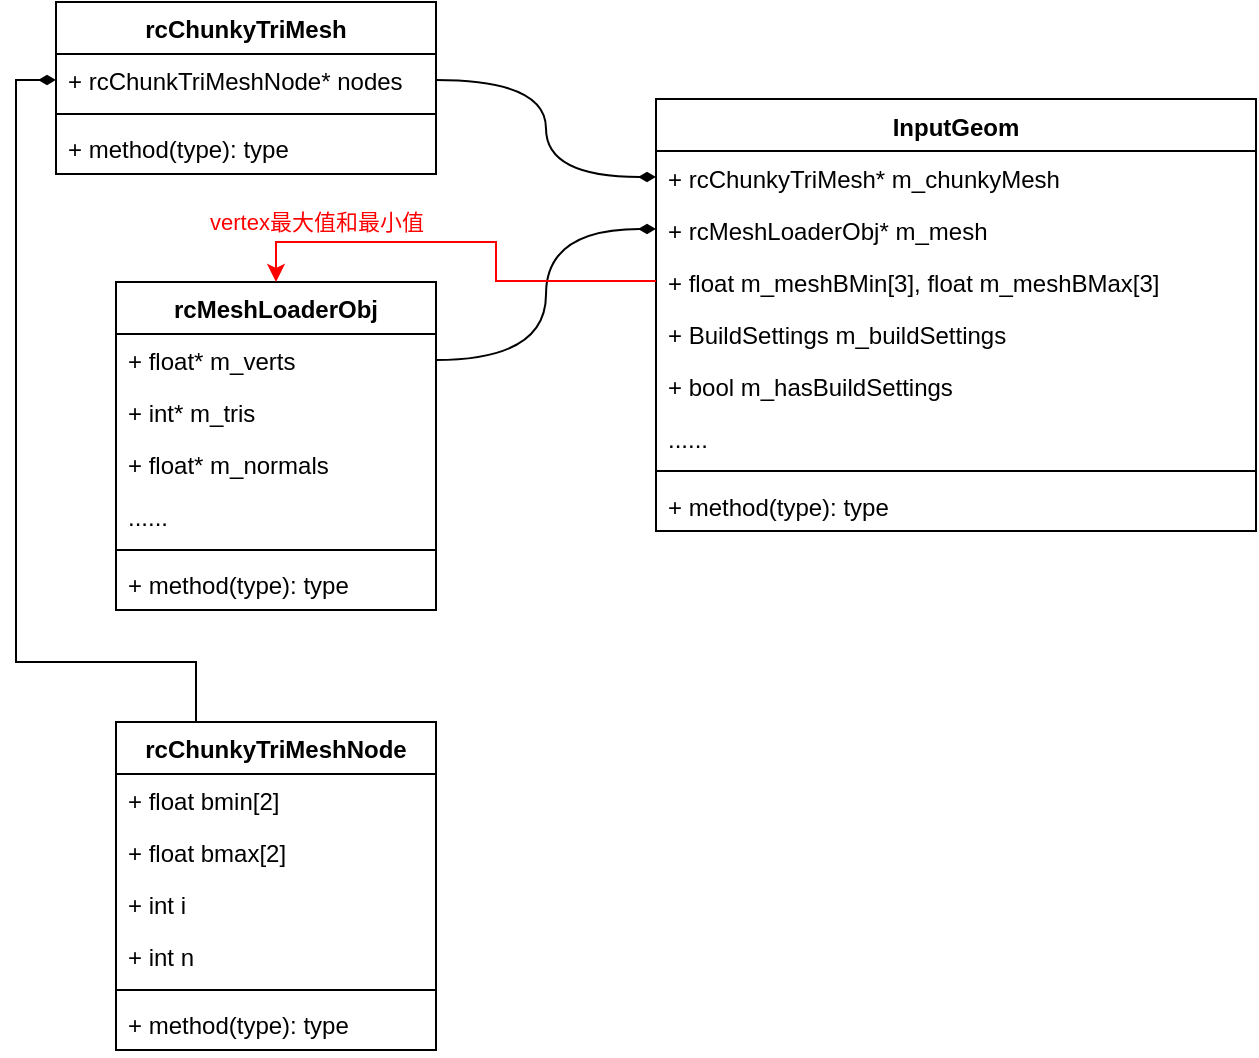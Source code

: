 <mxfile version="23.1.0" type="device">
  <diagram id="C5RBs43oDa-KdzZeNtuy" name="Page-1">
    <mxGraphModel dx="2261" dy="746" grid="1" gridSize="10" guides="1" tooltips="1" connect="1" arrows="1" fold="1" page="1" pageScale="1" pageWidth="827" pageHeight="1169" math="0" shadow="0">
      <root>
        <mxCell id="WIyWlLk6GJQsqaUBKTNV-0" />
        <mxCell id="WIyWlLk6GJQsqaUBKTNV-1" parent="WIyWlLk6GJQsqaUBKTNV-0" />
        <mxCell id="rYkQZGVnF_-kn9Wo8pZ4-0" value="InputGeom" style="swimlane;fontStyle=1;align=center;verticalAlign=top;childLayout=stackLayout;horizontal=1;startSize=26;horizontalStack=0;resizeParent=1;resizeParentMax=0;resizeLast=0;collapsible=1;marginBottom=0;whiteSpace=wrap;html=1;" parent="WIyWlLk6GJQsqaUBKTNV-1" vertex="1">
          <mxGeometry x="-440" y="108.5" width="300" height="216" as="geometry" />
        </mxCell>
        <mxCell id="rYkQZGVnF_-kn9Wo8pZ4-1" value="+ rcChunkyTriMesh* m_chunkyMesh" style="text;strokeColor=none;fillColor=none;align=left;verticalAlign=top;spacingLeft=4;spacingRight=4;overflow=hidden;rotatable=0;points=[[0,0.5],[1,0.5]];portConstraint=eastwest;whiteSpace=wrap;html=1;" parent="rYkQZGVnF_-kn9Wo8pZ4-0" vertex="1">
          <mxGeometry y="26" width="300" height="26" as="geometry" />
        </mxCell>
        <mxCell id="rYkQZGVnF_-kn9Wo8pZ4-2" value="+ rcMeshLoaderObj* m_mesh" style="text;strokeColor=none;fillColor=none;align=left;verticalAlign=top;spacingLeft=4;spacingRight=4;overflow=hidden;rotatable=0;points=[[0,0.5],[1,0.5]];portConstraint=eastwest;whiteSpace=wrap;html=1;" parent="rYkQZGVnF_-kn9Wo8pZ4-0" vertex="1">
          <mxGeometry y="52" width="300" height="26" as="geometry" />
        </mxCell>
        <mxCell id="rYkQZGVnF_-kn9Wo8pZ4-3" value="+ float m_meshBMin[3], float m_meshBMax[3]" style="text;strokeColor=none;fillColor=none;align=left;verticalAlign=top;spacingLeft=4;spacingRight=4;overflow=hidden;rotatable=0;points=[[0,0.5],[1,0.5]];portConstraint=eastwest;whiteSpace=wrap;html=1;" parent="rYkQZGVnF_-kn9Wo8pZ4-0" vertex="1">
          <mxGeometry y="78" width="300" height="26" as="geometry" />
        </mxCell>
        <mxCell id="rYkQZGVnF_-kn9Wo8pZ4-4" value="+ BuildSettings m_buildSettings" style="text;strokeColor=none;fillColor=none;align=left;verticalAlign=top;spacingLeft=4;spacingRight=4;overflow=hidden;rotatable=0;points=[[0,0.5],[1,0.5]];portConstraint=eastwest;whiteSpace=wrap;html=1;" parent="rYkQZGVnF_-kn9Wo8pZ4-0" vertex="1">
          <mxGeometry y="104" width="300" height="26" as="geometry" />
        </mxCell>
        <mxCell id="rYkQZGVnF_-kn9Wo8pZ4-5" value="+ bool m_hasBuildSettings" style="text;strokeColor=none;fillColor=none;align=left;verticalAlign=top;spacingLeft=4;spacingRight=4;overflow=hidden;rotatable=0;points=[[0,0.5],[1,0.5]];portConstraint=eastwest;whiteSpace=wrap;html=1;" parent="rYkQZGVnF_-kn9Wo8pZ4-0" vertex="1">
          <mxGeometry y="130" width="300" height="26" as="geometry" />
        </mxCell>
        <mxCell id="rYkQZGVnF_-kn9Wo8pZ4-6" value="......" style="text;strokeColor=none;fillColor=none;align=left;verticalAlign=top;spacingLeft=4;spacingRight=4;overflow=hidden;rotatable=0;points=[[0,0.5],[1,0.5]];portConstraint=eastwest;whiteSpace=wrap;html=1;" parent="rYkQZGVnF_-kn9Wo8pZ4-0" vertex="1">
          <mxGeometry y="156" width="300" height="26" as="geometry" />
        </mxCell>
        <mxCell id="rYkQZGVnF_-kn9Wo8pZ4-7" value="" style="line;strokeWidth=1;fillColor=none;align=left;verticalAlign=middle;spacingTop=-1;spacingLeft=3;spacingRight=3;rotatable=0;labelPosition=right;points=[];portConstraint=eastwest;strokeColor=inherit;" parent="rYkQZGVnF_-kn9Wo8pZ4-0" vertex="1">
          <mxGeometry y="182" width="300" height="8" as="geometry" />
        </mxCell>
        <mxCell id="rYkQZGVnF_-kn9Wo8pZ4-8" value="+ method(type): type" style="text;strokeColor=none;fillColor=none;align=left;verticalAlign=top;spacingLeft=4;spacingRight=4;overflow=hidden;rotatable=0;points=[[0,0.5],[1,0.5]];portConstraint=eastwest;whiteSpace=wrap;html=1;" parent="rYkQZGVnF_-kn9Wo8pZ4-0" vertex="1">
          <mxGeometry y="190" width="300" height="26" as="geometry" />
        </mxCell>
        <mxCell id="rYkQZGVnF_-kn9Wo8pZ4-9" value="rcMeshLoaderObj" style="swimlane;fontStyle=1;align=center;verticalAlign=top;childLayout=stackLayout;horizontal=1;startSize=26;horizontalStack=0;resizeParent=1;resizeParentMax=0;resizeLast=0;collapsible=1;marginBottom=0;whiteSpace=wrap;html=1;" parent="WIyWlLk6GJQsqaUBKTNV-1" vertex="1">
          <mxGeometry x="-710" y="200" width="160" height="164" as="geometry" />
        </mxCell>
        <mxCell id="rYkQZGVnF_-kn9Wo8pZ4-10" value="+ float* m_verts" style="text;strokeColor=none;fillColor=none;align=left;verticalAlign=top;spacingLeft=4;spacingRight=4;overflow=hidden;rotatable=0;points=[[0,0.5],[1,0.5]];portConstraint=eastwest;whiteSpace=wrap;html=1;" parent="rYkQZGVnF_-kn9Wo8pZ4-9" vertex="1">
          <mxGeometry y="26" width="160" height="26" as="geometry" />
        </mxCell>
        <mxCell id="rYkQZGVnF_-kn9Wo8pZ4-14" value="+ int* m_tris" style="text;strokeColor=none;fillColor=none;align=left;verticalAlign=top;spacingLeft=4;spacingRight=4;overflow=hidden;rotatable=0;points=[[0,0.5],[1,0.5]];portConstraint=eastwest;whiteSpace=wrap;html=1;" parent="rYkQZGVnF_-kn9Wo8pZ4-9" vertex="1">
          <mxGeometry y="52" width="160" height="26" as="geometry" />
        </mxCell>
        <mxCell id="rYkQZGVnF_-kn9Wo8pZ4-15" value="+ float* m_normals" style="text;strokeColor=none;fillColor=none;align=left;verticalAlign=top;spacingLeft=4;spacingRight=4;overflow=hidden;rotatable=0;points=[[0,0.5],[1,0.5]];portConstraint=eastwest;whiteSpace=wrap;html=1;" parent="rYkQZGVnF_-kn9Wo8pZ4-9" vertex="1">
          <mxGeometry y="78" width="160" height="26" as="geometry" />
        </mxCell>
        <mxCell id="rYkQZGVnF_-kn9Wo8pZ4-16" value="......" style="text;strokeColor=none;fillColor=none;align=left;verticalAlign=top;spacingLeft=4;spacingRight=4;overflow=hidden;rotatable=0;points=[[0,0.5],[1,0.5]];portConstraint=eastwest;whiteSpace=wrap;html=1;" parent="rYkQZGVnF_-kn9Wo8pZ4-9" vertex="1">
          <mxGeometry y="104" width="160" height="26" as="geometry" />
        </mxCell>
        <mxCell id="rYkQZGVnF_-kn9Wo8pZ4-11" value="" style="line;strokeWidth=1;fillColor=none;align=left;verticalAlign=middle;spacingTop=-1;spacingLeft=3;spacingRight=3;rotatable=0;labelPosition=right;points=[];portConstraint=eastwest;strokeColor=inherit;" parent="rYkQZGVnF_-kn9Wo8pZ4-9" vertex="1">
          <mxGeometry y="130" width="160" height="8" as="geometry" />
        </mxCell>
        <mxCell id="rYkQZGVnF_-kn9Wo8pZ4-12" value="+ method(type): type" style="text;strokeColor=none;fillColor=none;align=left;verticalAlign=top;spacingLeft=4;spacingRight=4;overflow=hidden;rotatable=0;points=[[0,0.5],[1,0.5]];portConstraint=eastwest;whiteSpace=wrap;html=1;" parent="rYkQZGVnF_-kn9Wo8pZ4-9" vertex="1">
          <mxGeometry y="138" width="160" height="26" as="geometry" />
        </mxCell>
        <mxCell id="rYkQZGVnF_-kn9Wo8pZ4-13" style="edgeStyle=orthogonalEdgeStyle;rounded=0;orthogonalLoop=1;jettySize=auto;html=1;exitX=1;exitY=0.5;exitDx=0;exitDy=0;entryX=0;entryY=0.5;entryDx=0;entryDy=0;endArrow=diamondThin;endFill=1;curved=1;" parent="WIyWlLk6GJQsqaUBKTNV-1" source="rYkQZGVnF_-kn9Wo8pZ4-10" target="rYkQZGVnF_-kn9Wo8pZ4-2" edge="1">
          <mxGeometry relative="1" as="geometry" />
        </mxCell>
        <mxCell id="rYkQZGVnF_-kn9Wo8pZ4-17" value="rcChunkyTriMesh" style="swimlane;fontStyle=1;align=center;verticalAlign=top;childLayout=stackLayout;horizontal=1;startSize=26;horizontalStack=0;resizeParent=1;resizeParentMax=0;resizeLast=0;collapsible=1;marginBottom=0;whiteSpace=wrap;html=1;" parent="WIyWlLk6GJQsqaUBKTNV-1" vertex="1">
          <mxGeometry x="-740" y="60" width="190" height="86" as="geometry" />
        </mxCell>
        <mxCell id="rYkQZGVnF_-kn9Wo8pZ4-18" value="+ rcChunkTriMeshNode* nodes" style="text;strokeColor=none;fillColor=none;align=left;verticalAlign=top;spacingLeft=4;spacingRight=4;overflow=hidden;rotatable=0;points=[[0,0.5],[1,0.5]];portConstraint=eastwest;whiteSpace=wrap;html=1;" parent="rYkQZGVnF_-kn9Wo8pZ4-17" vertex="1">
          <mxGeometry y="26" width="190" height="26" as="geometry" />
        </mxCell>
        <mxCell id="rYkQZGVnF_-kn9Wo8pZ4-19" value="" style="line;strokeWidth=1;fillColor=none;align=left;verticalAlign=middle;spacingTop=-1;spacingLeft=3;spacingRight=3;rotatable=0;labelPosition=right;points=[];portConstraint=eastwest;strokeColor=inherit;" parent="rYkQZGVnF_-kn9Wo8pZ4-17" vertex="1">
          <mxGeometry y="52" width="190" height="8" as="geometry" />
        </mxCell>
        <mxCell id="rYkQZGVnF_-kn9Wo8pZ4-20" value="+ method(type): type" style="text;strokeColor=none;fillColor=none;align=left;verticalAlign=top;spacingLeft=4;spacingRight=4;overflow=hidden;rotatable=0;points=[[0,0.5],[1,0.5]];portConstraint=eastwest;whiteSpace=wrap;html=1;" parent="rYkQZGVnF_-kn9Wo8pZ4-17" vertex="1">
          <mxGeometry y="60" width="190" height="26" as="geometry" />
        </mxCell>
        <mxCell id="rYkQZGVnF_-kn9Wo8pZ4-21" style="edgeStyle=orthogonalEdgeStyle;rounded=0;orthogonalLoop=1;jettySize=auto;html=1;entryX=0;entryY=0.5;entryDx=0;entryDy=0;endArrow=diamondThin;endFill=1;curved=1;" parent="WIyWlLk6GJQsqaUBKTNV-1" source="rYkQZGVnF_-kn9Wo8pZ4-18" target="rYkQZGVnF_-kn9Wo8pZ4-1" edge="1">
          <mxGeometry relative="1" as="geometry" />
        </mxCell>
        <mxCell id="rYkQZGVnF_-kn9Wo8pZ4-22" value="vertex最大值和最小值" style="edgeStyle=orthogonalEdgeStyle;rounded=0;orthogonalLoop=1;jettySize=auto;html=1;entryX=0.5;entryY=0;entryDx=0;entryDy=0;fillColor=#f8cecc;strokeColor=#FF0000;fontColor=#FF0000;" parent="WIyWlLk6GJQsqaUBKTNV-1" source="rYkQZGVnF_-kn9Wo8pZ4-3" target="rYkQZGVnF_-kn9Wo8pZ4-9" edge="1">
          <mxGeometry x="0.651" y="-10" relative="1" as="geometry">
            <Array as="points">
              <mxPoint x="-520" y="200" />
              <mxPoint x="-520" y="180" />
              <mxPoint x="-630" y="180" />
            </Array>
            <mxPoint as="offset" />
          </mxGeometry>
        </mxCell>
        <mxCell id="JU7-6vfhjsVpD1IsEfYM-8" style="edgeStyle=orthogonalEdgeStyle;rounded=0;orthogonalLoop=1;jettySize=auto;html=1;exitX=0.25;exitY=0;exitDx=0;exitDy=0;entryX=0;entryY=0.5;entryDx=0;entryDy=0;endArrow=diamondThin;endFill=1;" edge="1" parent="WIyWlLk6GJQsqaUBKTNV-1" source="JU7-6vfhjsVpD1IsEfYM-0" target="rYkQZGVnF_-kn9Wo8pZ4-18">
          <mxGeometry relative="1" as="geometry">
            <Array as="points">
              <mxPoint x="-670" y="390" />
              <mxPoint x="-760" y="390" />
              <mxPoint x="-760" y="99" />
            </Array>
          </mxGeometry>
        </mxCell>
        <mxCell id="JU7-6vfhjsVpD1IsEfYM-0" value="rcChunkyTriMeshNode" style="swimlane;fontStyle=1;align=center;verticalAlign=top;childLayout=stackLayout;horizontal=1;startSize=26;horizontalStack=0;resizeParent=1;resizeParentMax=0;resizeLast=0;collapsible=1;marginBottom=0;whiteSpace=wrap;html=1;" vertex="1" parent="WIyWlLk6GJQsqaUBKTNV-1">
          <mxGeometry x="-710" y="420" width="160" height="164" as="geometry" />
        </mxCell>
        <mxCell id="JU7-6vfhjsVpD1IsEfYM-1" value="+ float bmin[2]" style="text;strokeColor=none;fillColor=none;align=left;verticalAlign=top;spacingLeft=4;spacingRight=4;overflow=hidden;rotatable=0;points=[[0,0.5],[1,0.5]];portConstraint=eastwest;whiteSpace=wrap;html=1;" vertex="1" parent="JU7-6vfhjsVpD1IsEfYM-0">
          <mxGeometry y="26" width="160" height="26" as="geometry" />
        </mxCell>
        <mxCell id="JU7-6vfhjsVpD1IsEfYM-5" value="+ float bmax[2]" style="text;strokeColor=none;fillColor=none;align=left;verticalAlign=top;spacingLeft=4;spacingRight=4;overflow=hidden;rotatable=0;points=[[0,0.5],[1,0.5]];portConstraint=eastwest;whiteSpace=wrap;html=1;" vertex="1" parent="JU7-6vfhjsVpD1IsEfYM-0">
          <mxGeometry y="52" width="160" height="26" as="geometry" />
        </mxCell>
        <mxCell id="JU7-6vfhjsVpD1IsEfYM-6" value="+ int i" style="text;strokeColor=none;fillColor=none;align=left;verticalAlign=top;spacingLeft=4;spacingRight=4;overflow=hidden;rotatable=0;points=[[0,0.5],[1,0.5]];portConstraint=eastwest;whiteSpace=wrap;html=1;" vertex="1" parent="JU7-6vfhjsVpD1IsEfYM-0">
          <mxGeometry y="78" width="160" height="26" as="geometry" />
        </mxCell>
        <mxCell id="JU7-6vfhjsVpD1IsEfYM-7" value="+ int n" style="text;strokeColor=none;fillColor=none;align=left;verticalAlign=top;spacingLeft=4;spacingRight=4;overflow=hidden;rotatable=0;points=[[0,0.5],[1,0.5]];portConstraint=eastwest;whiteSpace=wrap;html=1;" vertex="1" parent="JU7-6vfhjsVpD1IsEfYM-0">
          <mxGeometry y="104" width="160" height="26" as="geometry" />
        </mxCell>
        <mxCell id="JU7-6vfhjsVpD1IsEfYM-2" value="" style="line;strokeWidth=1;fillColor=none;align=left;verticalAlign=middle;spacingTop=-1;spacingLeft=3;spacingRight=3;rotatable=0;labelPosition=right;points=[];portConstraint=eastwest;strokeColor=inherit;" vertex="1" parent="JU7-6vfhjsVpD1IsEfYM-0">
          <mxGeometry y="130" width="160" height="8" as="geometry" />
        </mxCell>
        <mxCell id="JU7-6vfhjsVpD1IsEfYM-3" value="+ method(type): type" style="text;strokeColor=none;fillColor=none;align=left;verticalAlign=top;spacingLeft=4;spacingRight=4;overflow=hidden;rotatable=0;points=[[0,0.5],[1,0.5]];portConstraint=eastwest;whiteSpace=wrap;html=1;" vertex="1" parent="JU7-6vfhjsVpD1IsEfYM-0">
          <mxGeometry y="138" width="160" height="26" as="geometry" />
        </mxCell>
      </root>
    </mxGraphModel>
  </diagram>
</mxfile>
